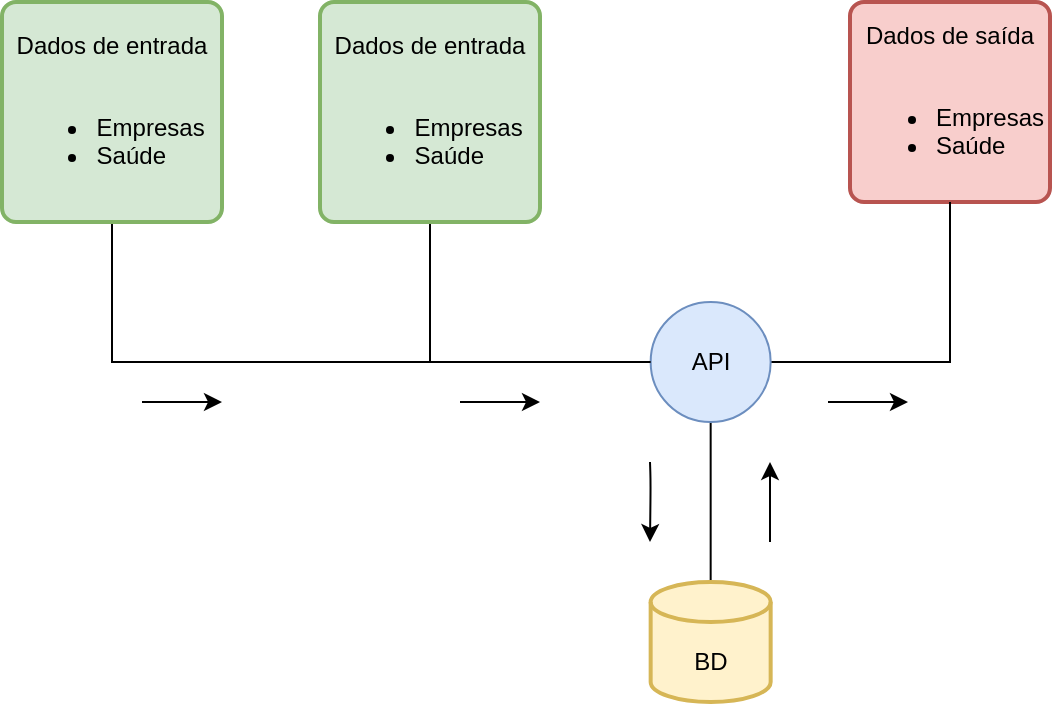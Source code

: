 <mxfile version="12.9.8" type="device" pages="2"><diagram id="YQ4EM8yHkEf973rrlD09" name="FLOW"><mxGraphModel dx="865" dy="461" grid="1" gridSize="10" guides="1" tooltips="1" connect="1" arrows="1" fold="1" page="1" pageScale="1" pageWidth="827" pageHeight="1169" math="0" shadow="0"><root><mxCell id="0"/><mxCell id="1" parent="0"/><mxCell id="tNSP5L_z4OKGEXtv6YQj-32" style="edgeStyle=orthogonalEdgeStyle;rounded=0;orthogonalLoop=1;jettySize=auto;html=1;startArrow=none;startFill=0;endArrow=none;endFill=0;fontSize=11;" edge="1" parent="1" source="BKIBBfKhbNlZLO6Za7cT-1"><mxGeometry relative="1" as="geometry"><mxPoint x="304" y="220" as="targetPoint"/></mxGeometry></mxCell><mxCell id="BKIBBfKhbNlZLO6Za7cT-1" value="&lt;div&gt;Dados de entrada&lt;/div&gt;&lt;div&gt;&lt;br&gt;&lt;/div&gt;&lt;div align=&quot;left&quot;&gt;&lt;ul&gt;&lt;li&gt;Empresas&lt;/li&gt;&lt;li&gt;Saúde&lt;/li&gt;&lt;/ul&gt;&lt;/div&gt;" style="rounded=1;whiteSpace=wrap;html=1;absoluteArcSize=1;arcSize=14;strokeWidth=2;fillColor=#d5e8d4;strokeColor=#82b366;" vertex="1" parent="1"><mxGeometry x="249" y="40" width="110" height="110" as="geometry"/></mxCell><mxCell id="BKIBBfKhbNlZLO6Za7cT-3" value="&lt;div&gt;Dados de saída&lt;/div&gt;&lt;div&gt;&lt;br&gt;&lt;/div&gt;&lt;div align=&quot;left&quot;&gt;&lt;ul&gt;&lt;li&gt;Empresas&lt;/li&gt;&lt;li&gt;Saúde&lt;/li&gt;&lt;/ul&gt;&lt;/div&gt;" style="rounded=1;whiteSpace=wrap;html=1;absoluteArcSize=1;arcSize=14;strokeWidth=2;fillColor=#f8cecc;strokeColor=#b85450;" vertex="1" parent="1"><mxGeometry x="514" y="40" width="100" height="100" as="geometry"/></mxCell><mxCell id="BKIBBfKhbNlZLO6Za7cT-7" style="edgeStyle=orthogonalEdgeStyle;rounded=0;orthogonalLoop=1;jettySize=auto;html=1;endArrow=none;endFill=0;" edge="1" parent="1" source="BKIBBfKhbNlZLO6Za7cT-4" target="BKIBBfKhbNlZLO6Za7cT-3"><mxGeometry relative="1" as="geometry"/></mxCell><mxCell id="tNSP5L_z4OKGEXtv6YQj-4" style="edgeStyle=orthogonalEdgeStyle;rounded=0;orthogonalLoop=1;jettySize=auto;html=1;endArrow=none;endFill=0;startArrow=none;startFill=0;" edge="1" parent="1" source="BKIBBfKhbNlZLO6Za7cT-4" target="tNSP5L_z4OKGEXtv6YQj-3"><mxGeometry relative="1" as="geometry"/></mxCell><mxCell id="BKIBBfKhbNlZLO6Za7cT-4" value="" style="verticalLabelPosition=bottom;verticalAlign=top;html=1;shape=mxgraph.flowchart.on-page_reference;fillColor=#dae8fc;strokeColor=#6c8ebf;" vertex="1" parent="1"><mxGeometry x="414.33" y="190" width="60" height="60" as="geometry"/></mxCell><mxCell id="tNSP5L_z4OKGEXtv6YQj-3" value="" style="strokeWidth=2;html=1;shape=mxgraph.flowchart.database;whiteSpace=wrap;fillColor=#fff2cc;strokeColor=#d6b656;" vertex="1" parent="1"><mxGeometry x="414.33" y="330" width="60" height="60" as="geometry"/></mxCell><mxCell id="tNSP5L_z4OKGEXtv6YQj-5" value="API" style="text;html=1;align=center;verticalAlign=middle;resizable=0;points=[];autosize=1;" vertex="1" parent="1"><mxGeometry x="429.33" y="210" width="30" height="20" as="geometry"/></mxCell><mxCell id="tNSP5L_z4OKGEXtv6YQj-6" value="BD" style="text;html=1;align=center;verticalAlign=middle;resizable=0;points=[];autosize=1;" vertex="1" parent="1"><mxGeometry x="429.33" y="360" width="30" height="20" as="geometry"/></mxCell><mxCell id="tNSP5L_z4OKGEXtv6YQj-14" value="" style="endArrow=classic;html=1;fontSize=11;" edge="1" parent="1"><mxGeometry width="50" height="50" relative="1" as="geometry"><mxPoint x="319" y="240" as="sourcePoint"/><mxPoint x="359" y="240" as="targetPoint"/></mxGeometry></mxCell><mxCell id="tNSP5L_z4OKGEXtv6YQj-15" value="" style="endArrow=classic;html=1;fontSize=11;" edge="1" parent="1"><mxGeometry width="50" height="50" relative="1" as="geometry"><mxPoint x="474" y="310" as="sourcePoint"/><mxPoint x="474" y="270" as="targetPoint"/></mxGeometry></mxCell><mxCell id="tNSP5L_z4OKGEXtv6YQj-16" value="" style="endArrow=classic;html=1;fontSize=11;" edge="1" parent="1"><mxGeometry width="50" height="50" relative="1" as="geometry"><mxPoint x="414" y="270" as="sourcePoint"/><mxPoint x="414" y="310" as="targetPoint"/><Array as="points"><mxPoint x="414.33" y="280"/></Array></mxGeometry></mxCell><mxCell id="tNSP5L_z4OKGEXtv6YQj-17" value="" style="endArrow=classic;html=1;fontSize=11;" edge="1" parent="1"><mxGeometry width="50" height="50" relative="1" as="geometry"><mxPoint x="503" y="240" as="sourcePoint"/><mxPoint x="543" y="240" as="targetPoint"/></mxGeometry></mxCell><mxCell id="tNSP5L_z4OKGEXtv6YQj-31" style="edgeStyle=orthogonalEdgeStyle;rounded=0;orthogonalLoop=1;jettySize=auto;html=1;startArrow=none;startFill=0;endArrow=none;endFill=0;fontSize=11;" edge="1" parent="1" source="tNSP5L_z4OKGEXtv6YQj-18" target="BKIBBfKhbNlZLO6Za7cT-4"><mxGeometry relative="1" as="geometry"><Array as="points"><mxPoint x="145" y="220"/></Array></mxGeometry></mxCell><mxCell id="tNSP5L_z4OKGEXtv6YQj-18" value="&lt;div&gt;Dados de entrada&lt;/div&gt;&lt;div&gt;&lt;br&gt;&lt;/div&gt;&lt;div align=&quot;left&quot;&gt;&lt;ul&gt;&lt;li&gt;Empresas&lt;/li&gt;&lt;li&gt;Saúde&lt;/li&gt;&lt;/ul&gt;&lt;/div&gt;" style="rounded=1;whiteSpace=wrap;html=1;absoluteArcSize=1;arcSize=14;strokeWidth=2;fillColor=#d5e8d4;strokeColor=#82b366;" vertex="1" parent="1"><mxGeometry x="90" y="40" width="110" height="110" as="geometry"/></mxCell><mxCell id="tNSP5L_z4OKGEXtv6YQj-28" value="" style="endArrow=classic;html=1;fontSize=11;" edge="1" parent="1"><mxGeometry width="50" height="50" relative="1" as="geometry"><mxPoint x="160" y="240" as="sourcePoint"/><mxPoint x="200" y="240" as="targetPoint"/></mxGeometry></mxCell></root></mxGraphModel></diagram><diagram id="k4kJJWSUzilugogpId28" name="MODEL"><mxGraphModel dx="716" dy="381" grid="1" gridSize="10" guides="1" tooltips="1" connect="1" arrows="1" fold="1" page="1" pageScale="1" pageWidth="827" pageHeight="1169" math="0" shadow="0"><root><mxCell id="zBnJtSML_Y1CgfbZyFhE-0"/><mxCell id="zBnJtSML_Y1CgfbZyFhE-1" parent="zBnJtSML_Y1CgfbZyFhE-0"/><mxCell id="zBnJtSML_Y1CgfbZyFhE-10" value="Empresa" style="swimlane;fontStyle=0;childLayout=stackLayout;horizontal=1;startSize=22;horizontalStack=0;resizeParent=1;resizeParentMax=0;resizeLast=0;collapsible=1;marginBottom=0;align=center;fontSize=14;fillColor=#E6E6E6;strokeColor=#000000;fontColor=#333333;" vertex="1" parent="zBnJtSML_Y1CgfbZyFhE-1"><mxGeometry x="40" y="40" width="140" height="152" as="geometry"><mxRectangle x="40" y="40" width="70" height="22" as="alternateBounds"/></mxGeometry></mxCell><mxCell id="zBnJtSML_Y1CgfbZyFhE-12" value="Razão Social" style="text;strokeColor=none;fillColor=#f5f5f5;spacingLeft=4;spacingRight=4;overflow=hidden;rotatable=0;points=[[0,0.5],[1,0.5]];portConstraint=eastwest;fontSize=12;fontColor=#333333;" vertex="1" parent="zBnJtSML_Y1CgfbZyFhE-10"><mxGeometry y="22" width="140" height="26" as="geometry"/></mxCell><mxCell id="zBnJtSML_Y1CgfbZyFhE-11" value="CNPJ" style="text;strokeColor=none;fillColor=#f5f5f5;spacingLeft=4;spacingRight=4;overflow=hidden;rotatable=0;points=[[0,0.5],[1,0.5]];portConstraint=eastwest;fontSize=12;fontColor=#333333;" vertex="1" parent="zBnJtSML_Y1CgfbZyFhE-10"><mxGeometry y="48" width="140" height="26" as="geometry"/></mxCell><mxCell id="5N1T9rjRhwnCphuyuVxD-6" value="Endereço" style="text;strokeColor=none;fillColor=#f5f5f5;spacingLeft=4;spacingRight=4;overflow=hidden;rotatable=0;points=[[0,0.5],[1,0.5]];portConstraint=eastwest;fontSize=12;fontColor=#333333;" vertex="1" parent="zBnJtSML_Y1CgfbZyFhE-10"><mxGeometry y="74" width="140" height="26" as="geometry"/></mxCell><mxCell id="6mcLo-auxLkHtC4G0C2q-0" value="Ramo de atuação" style="text;strokeColor=none;fillColor=#f5f5f5;spacingLeft=4;spacingRight=4;overflow=hidden;rotatable=0;points=[[0,0.5],[1,0.5]];portConstraint=eastwest;fontSize=12;fontColor=#333333;" vertex="1" parent="zBnJtSML_Y1CgfbZyFhE-10"><mxGeometry y="100" width="140" height="26" as="geometry"/></mxCell><mxCell id="zBnJtSML_Y1CgfbZyFhE-13" value="?" style="text;strokeColor=none;fillColor=#f5f5f5;spacingLeft=4;spacingRight=4;overflow=hidden;rotatable=0;points=[[0,0.5],[1,0.5]];portConstraint=eastwest;fontSize=12;fontColor=#333333;" vertex="1" parent="zBnJtSML_Y1CgfbZyFhE-10"><mxGeometry y="126" width="140" height="26" as="geometry"/></mxCell><mxCell id="cw2ltR2pbBy-Ocz7y77m-0" value="Caso" style="swimlane;fontStyle=0;childLayout=stackLayout;horizontal=1;startSize=22;horizontalStack=0;resizeParent=1;resizeParentMax=0;resizeLast=0;collapsible=1;marginBottom=0;align=center;fontSize=14;fillColor=#E6E6E6;strokeColor=#666666;fontColor=#333333;" vertex="1" parent="zBnJtSML_Y1CgfbZyFhE-1"><mxGeometry x="240" y="40" width="140" height="100" as="geometry"><mxRectangle x="40" y="40" width="70" height="22" as="alternateBounds"/></mxGeometry></mxCell><mxCell id="cw2ltR2pbBy-Ocz7y77m-1" value="Tipo de status" style="text;strokeColor=none;fillColor=#f5f5f5;spacingLeft=4;spacingRight=4;overflow=hidden;rotatable=0;points=[[0,0.5],[1,0.5]];portConstraint=eastwest;fontSize=12;fontColor=#333333;" vertex="1" parent="cw2ltR2pbBy-Ocz7y77m-0"><mxGeometry y="22" width="140" height="26" as="geometry"/></mxCell><mxCell id="cw2ltR2pbBy-Ocz7y77m-2" value="Região" style="text;strokeColor=none;fillColor=#f5f5f5;spacingLeft=4;spacingRight=4;overflow=hidden;rotatable=0;points=[[0,0.5],[1,0.5]];portConstraint=eastwest;fontSize=12;fontColor=#333333;" vertex="1" parent="cw2ltR2pbBy-Ocz7y77m-0"><mxGeometry y="48" width="140" height="26" as="geometry"/></mxCell><mxCell id="cw2ltR2pbBy-Ocz7y77m-3" value="Data" style="text;strokeColor=none;fillColor=#f5f5f5;spacingLeft=4;spacingRight=4;overflow=hidden;rotatable=0;points=[[0,0.5],[1,0.5]];portConstraint=eastwest;fontSize=12;fontColor=#333333;" vertex="1" parent="cw2ltR2pbBy-Ocz7y77m-0"><mxGeometry y="74" width="140" height="26" as="geometry"/></mxCell><mxCell id="cw2ltR2pbBy-Ocz7y77m-16" value="Tipo de status" style="swimlane;fontStyle=0;childLayout=stackLayout;horizontal=1;startSize=22;horizontalStack=0;resizeParent=1;resizeParentMax=0;resizeLast=0;collapsible=1;marginBottom=0;align=center;fontSize=14;fillColor=#E6E6E6;strokeColor=#666666;fontColor=#333333;" vertex="1" parent="zBnJtSML_Y1CgfbZyFhE-1"><mxGeometry x="440" y="40" width="140" height="48" as="geometry"><mxRectangle x="40" y="40" width="70" height="22" as="alternateBounds"/></mxGeometry></mxCell><mxCell id="cw2ltR2pbBy-Ocz7y77m-17" value="Título" style="text;strokeColor=none;fillColor=#f5f5f5;spacingLeft=4;spacingRight=4;overflow=hidden;rotatable=0;points=[[0,0.5],[1,0.5]];portConstraint=eastwest;fontSize=12;fontColor=#333333;" vertex="1" parent="cw2ltR2pbBy-Ocz7y77m-16"><mxGeometry y="22" width="140" height="26" as="geometry"/></mxCell></root></mxGraphModel></diagram></mxfile>